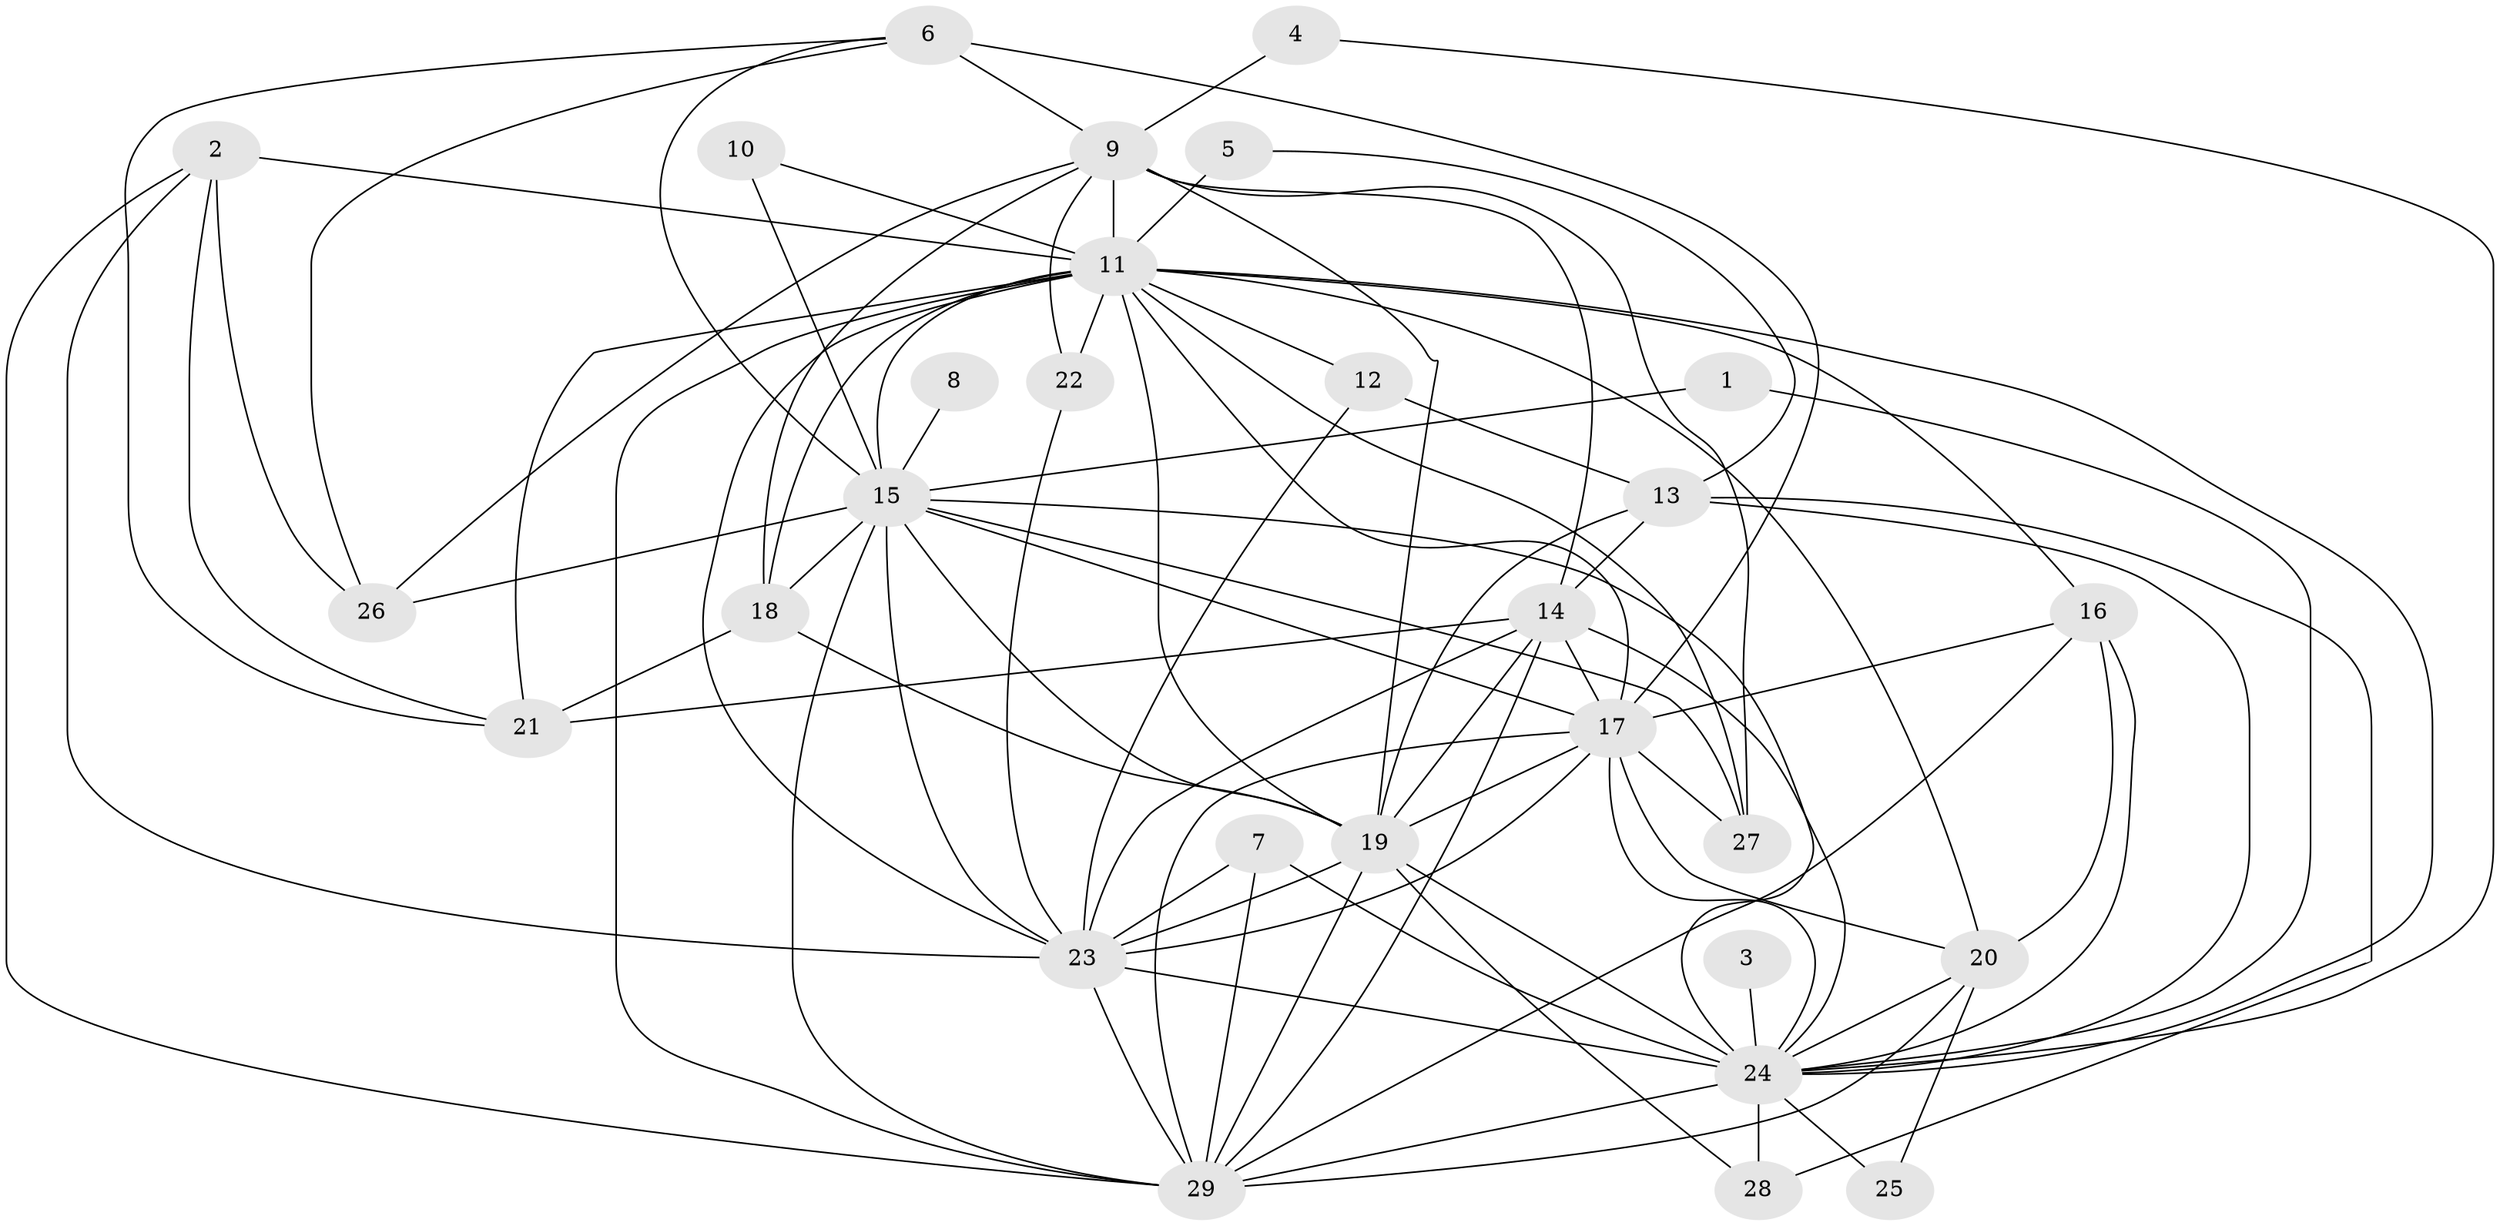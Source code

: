 // original degree distribution, {17: 0.021052631578947368, 29: 0.010526315789473684, 19: 0.010526315789473684, 16: 0.021052631578947368, 12: 0.010526315789473684, 18: 0.010526315789473684, 28: 0.010526315789473684, 22: 0.010526315789473684, 7: 0.021052631578947368, 14: 0.010526315789473684, 2: 0.6105263157894737, 8: 0.010526315789473684, 3: 0.14736842105263157, 5: 0.042105263157894736, 6: 0.010526315789473684, 4: 0.042105263157894736}
// Generated by graph-tools (version 1.1) at 2025/36/03/04/25 23:36:19]
// undirected, 29 vertices, 88 edges
graph export_dot {
  node [color=gray90,style=filled];
  1;
  2;
  3;
  4;
  5;
  6;
  7;
  8;
  9;
  10;
  11;
  12;
  13;
  14;
  15;
  16;
  17;
  18;
  19;
  20;
  21;
  22;
  23;
  24;
  25;
  26;
  27;
  28;
  29;
  1 -- 15 [weight=1.0];
  1 -- 24 [weight=1.0];
  2 -- 11 [weight=1.0];
  2 -- 21 [weight=1.0];
  2 -- 23 [weight=1.0];
  2 -- 26 [weight=1.0];
  2 -- 29 [weight=1.0];
  3 -- 24 [weight=1.0];
  4 -- 9 [weight=1.0];
  4 -- 24 [weight=1.0];
  5 -- 11 [weight=2.0];
  5 -- 13 [weight=1.0];
  6 -- 9 [weight=1.0];
  6 -- 15 [weight=1.0];
  6 -- 17 [weight=2.0];
  6 -- 21 [weight=1.0];
  6 -- 26 [weight=1.0];
  7 -- 23 [weight=1.0];
  7 -- 24 [weight=1.0];
  7 -- 29 [weight=1.0];
  8 -- 15 [weight=1.0];
  9 -- 11 [weight=3.0];
  9 -- 14 [weight=1.0];
  9 -- 18 [weight=1.0];
  9 -- 19 [weight=3.0];
  9 -- 22 [weight=1.0];
  9 -- 26 [weight=2.0];
  9 -- 27 [weight=1.0];
  10 -- 11 [weight=1.0];
  10 -- 15 [weight=2.0];
  11 -- 12 [weight=1.0];
  11 -- 15 [weight=2.0];
  11 -- 16 [weight=1.0];
  11 -- 17 [weight=1.0];
  11 -- 18 [weight=1.0];
  11 -- 19 [weight=5.0];
  11 -- 20 [weight=1.0];
  11 -- 21 [weight=1.0];
  11 -- 22 [weight=1.0];
  11 -- 23 [weight=1.0];
  11 -- 24 [weight=1.0];
  11 -- 27 [weight=1.0];
  11 -- 29 [weight=7.0];
  12 -- 13 [weight=1.0];
  12 -- 23 [weight=1.0];
  13 -- 14 [weight=1.0];
  13 -- 19 [weight=1.0];
  13 -- 24 [weight=3.0];
  13 -- 28 [weight=1.0];
  14 -- 17 [weight=1.0];
  14 -- 19 [weight=1.0];
  14 -- 21 [weight=1.0];
  14 -- 23 [weight=1.0];
  14 -- 24 [weight=2.0];
  14 -- 29 [weight=1.0];
  15 -- 17 [weight=1.0];
  15 -- 18 [weight=1.0];
  15 -- 19 [weight=3.0];
  15 -- 23 [weight=1.0];
  15 -- 24 [weight=2.0];
  15 -- 26 [weight=1.0];
  15 -- 27 [weight=1.0];
  15 -- 29 [weight=4.0];
  16 -- 17 [weight=1.0];
  16 -- 20 [weight=1.0];
  16 -- 24 [weight=1.0];
  16 -- 29 [weight=2.0];
  17 -- 19 [weight=3.0];
  17 -- 20 [weight=1.0];
  17 -- 23 [weight=1.0];
  17 -- 24 [weight=2.0];
  17 -- 27 [weight=1.0];
  17 -- 29 [weight=2.0];
  18 -- 19 [weight=1.0];
  18 -- 21 [weight=1.0];
  19 -- 23 [weight=6.0];
  19 -- 24 [weight=4.0];
  19 -- 28 [weight=2.0];
  19 -- 29 [weight=8.0];
  20 -- 24 [weight=1.0];
  20 -- 25 [weight=1.0];
  20 -- 29 [weight=2.0];
  22 -- 23 [weight=1.0];
  23 -- 24 [weight=1.0];
  23 -- 29 [weight=3.0];
  24 -- 25 [weight=1.0];
  24 -- 28 [weight=2.0];
  24 -- 29 [weight=3.0];
}

